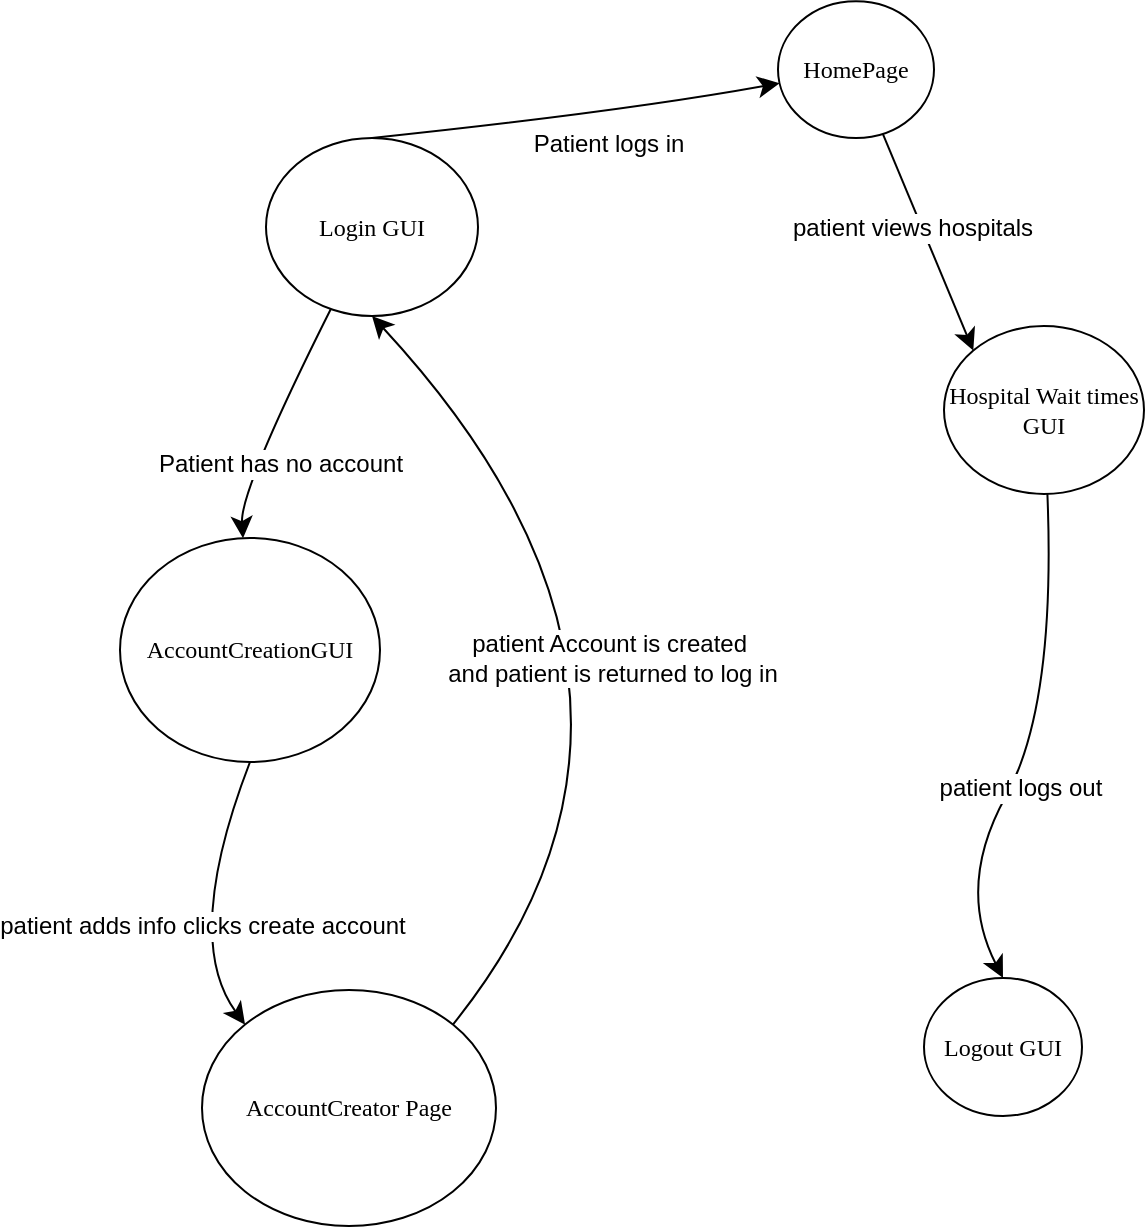 <mxfile version="24.7.17">
  <diagram name="Page-1" id="NfButQZjhZ4wamLMoBEm">
    <mxGraphModel dx="2007" dy="1230" grid="0" gridSize="10" guides="1" tooltips="1" connect="1" arrows="1" fold="1" page="0" pageScale="1" pageWidth="850" pageHeight="1100" math="0" shadow="0">
      <root>
        <mxCell id="0" />
        <mxCell id="1" parent="0" />
        <mxCell id="r2IzdM8W7e8GS-kkfY3J-1" value="" style="edgeStyle=none;curved=1;rounded=0;orthogonalLoop=1;jettySize=auto;html=1;fontSize=12;startSize=8;endSize=8;exitX=0.5;exitY=0;exitDx=0;exitDy=0;" edge="1" parent="1" source="r2IzdM8W7e8GS-kkfY3J-3" target="r2IzdM8W7e8GS-kkfY3J-8">
          <mxGeometry relative="1" as="geometry">
            <Array as="points">
              <mxPoint x="360" y="30" />
            </Array>
          </mxGeometry>
        </mxCell>
        <mxCell id="r2IzdM8W7e8GS-kkfY3J-2" value="Patient logs in" style="edgeLabel;html=1;align=center;verticalAlign=middle;resizable=0;points=[];fontSize=12;" vertex="1" connectable="0" parent="r2IzdM8W7e8GS-kkfY3J-1">
          <mxGeometry x="0.131" y="-15" relative="1" as="geometry">
            <mxPoint as="offset" />
          </mxGeometry>
        </mxCell>
        <mxCell id="r2IzdM8W7e8GS-kkfY3J-18" value="" style="edgeStyle=none;curved=1;rounded=0;orthogonalLoop=1;jettySize=auto;html=1;fontSize=12;startSize=8;endSize=8;" edge="1" parent="1" source="r2IzdM8W7e8GS-kkfY3J-3" target="r2IzdM8W7e8GS-kkfY3J-17">
          <mxGeometry relative="1" as="geometry">
            <Array as="points">
              <mxPoint x="170" y="219" />
            </Array>
          </mxGeometry>
        </mxCell>
        <mxCell id="r2IzdM8W7e8GS-kkfY3J-19" value="Patient has no account" style="edgeLabel;html=1;align=center;verticalAlign=middle;resizable=0;points=[];fontSize=12;" vertex="1" connectable="0" parent="r2IzdM8W7e8GS-kkfY3J-18">
          <mxGeometry x="0.285" y="12" relative="1" as="geometry">
            <mxPoint as="offset" />
          </mxGeometry>
        </mxCell>
        <mxCell id="r2IzdM8W7e8GS-kkfY3J-3" value="Login GUI" style="rounded=1;whiteSpace=wrap;html=1;arcSize=24;shadow=0;comic=0;labelBackgroundColor=none;fontFamily=Verdana;fontSize=12;align=center;shape=ellipse;perimeter=ellipsePerimeter;" vertex="1" parent="1">
          <mxGeometry x="183" y="43" width="106" height="89" as="geometry" />
        </mxCell>
        <mxCell id="r2IzdM8W7e8GS-kkfY3J-7" value="AccountCreator Page" style="rounded=1;whiteSpace=wrap;html=1;arcSize=24;shadow=0;comic=0;labelBackgroundColor=none;fontFamily=Verdana;fontSize=12;align=center;shape=ellipse;perimeter=ellipsePerimeter;" vertex="1" parent="1">
          <mxGeometry x="151" y="469" width="147" height="118" as="geometry" />
        </mxCell>
        <mxCell id="r2IzdM8W7e8GS-kkfY3J-23" value="" style="edgeStyle=none;curved=1;rounded=0;orthogonalLoop=1;jettySize=auto;html=1;fontSize=12;startSize=8;endSize=8;entryX=0;entryY=0;entryDx=0;entryDy=0;" edge="1" parent="1" source="r2IzdM8W7e8GS-kkfY3J-8" target="r2IzdM8W7e8GS-kkfY3J-22">
          <mxGeometry relative="1" as="geometry">
            <Array as="points" />
          </mxGeometry>
        </mxCell>
        <mxCell id="r2IzdM8W7e8GS-kkfY3J-26" value="patient views hospitals" style="edgeLabel;html=1;align=center;verticalAlign=middle;resizable=0;points=[];fontSize=12;" vertex="1" connectable="0" parent="r2IzdM8W7e8GS-kkfY3J-23">
          <mxGeometry x="-0.154" y="-4" relative="1" as="geometry">
            <mxPoint x="-1" as="offset" />
          </mxGeometry>
        </mxCell>
        <mxCell id="r2IzdM8W7e8GS-kkfY3J-8" value="HomePage" style="rounded=1;whiteSpace=wrap;html=1;arcSize=24;shadow=0;comic=0;labelBackgroundColor=none;fontFamily=Verdana;fontSize=12;align=center;shape=ellipse;perimeter=ellipsePerimeter;" vertex="1" parent="1">
          <mxGeometry x="439" y="-25.38" width="78" height="68.38" as="geometry" />
        </mxCell>
        <mxCell id="r2IzdM8W7e8GS-kkfY3J-15" value="" style="edgeStyle=none;orthogonalLoop=1;jettySize=auto;html=1;rounded=0;fontSize=12;startSize=8;endSize=8;curved=1;exitX=1;exitY=0;exitDx=0;exitDy=0;entryX=0.5;entryY=1;entryDx=0;entryDy=0;" edge="1" parent="1" source="r2IzdM8W7e8GS-kkfY3J-7" target="r2IzdM8W7e8GS-kkfY3J-3">
          <mxGeometry width="140" relative="1" as="geometry">
            <mxPoint x="460" y="360" as="sourcePoint" />
            <mxPoint x="600" y="360" as="targetPoint" />
            <Array as="points">
              <mxPoint x="410" y="320" />
            </Array>
          </mxGeometry>
        </mxCell>
        <mxCell id="r2IzdM8W7e8GS-kkfY3J-16" value="patient Account is created&amp;nbsp;&lt;div&gt;and patient is returned to log in&lt;/div&gt;" style="edgeLabel;html=1;align=center;verticalAlign=middle;resizable=0;points=[];fontSize=12;" vertex="1" connectable="0" parent="r2IzdM8W7e8GS-kkfY3J-15">
          <mxGeometry x="0.121" y="28" relative="1" as="geometry">
            <mxPoint as="offset" />
          </mxGeometry>
        </mxCell>
        <mxCell id="r2IzdM8W7e8GS-kkfY3J-17" value="AccountCreationGUI" style="rounded=1;whiteSpace=wrap;html=1;arcSize=24;shadow=0;comic=0;labelBackgroundColor=none;fontFamily=Verdana;fontSize=12;align=center;shape=ellipse;perimeter=ellipsePerimeter;" vertex="1" parent="1">
          <mxGeometry x="110" y="243" width="130" height="112" as="geometry" />
        </mxCell>
        <mxCell id="r2IzdM8W7e8GS-kkfY3J-20" value="" style="edgeStyle=none;curved=1;rounded=0;orthogonalLoop=1;jettySize=auto;html=1;fontSize=12;startSize=8;endSize=8;exitX=0.5;exitY=1;exitDx=0;exitDy=0;entryX=0;entryY=0;entryDx=0;entryDy=0;" edge="1" parent="1" source="r2IzdM8W7e8GS-kkfY3J-17" target="r2IzdM8W7e8GS-kkfY3J-7">
          <mxGeometry relative="1" as="geometry">
            <mxPoint x="211" y="411" as="sourcePoint" />
            <mxPoint x="148" y="519" as="targetPoint" />
            <Array as="points">
              <mxPoint x="141" y="443" />
            </Array>
          </mxGeometry>
        </mxCell>
        <mxCell id="r2IzdM8W7e8GS-kkfY3J-21" value="patient adds info clicks create account" style="edgeLabel;html=1;align=center;verticalAlign=middle;resizable=0;points=[];fontSize=12;" vertex="1" connectable="0" parent="r2IzdM8W7e8GS-kkfY3J-20">
          <mxGeometry x="0.285" y="12" relative="1" as="geometry">
            <mxPoint as="offset" />
          </mxGeometry>
        </mxCell>
        <mxCell id="r2IzdM8W7e8GS-kkfY3J-25" value="patient logs out" style="edgeStyle=none;curved=1;rounded=0;orthogonalLoop=1;jettySize=auto;html=1;fontSize=12;startSize=8;endSize=8;entryX=0.5;entryY=0;entryDx=0;entryDy=0;" edge="1" parent="1" source="r2IzdM8W7e8GS-kkfY3J-22" target="r2IzdM8W7e8GS-kkfY3J-24">
          <mxGeometry x="0.158" y="4" relative="1" as="geometry">
            <Array as="points">
              <mxPoint x="578" y="327" />
              <mxPoint x="528" y="417" />
            </Array>
            <mxPoint as="offset" />
          </mxGeometry>
        </mxCell>
        <mxCell id="r2IzdM8W7e8GS-kkfY3J-22" value="Hospital Wait times GUI" style="rounded=1;whiteSpace=wrap;html=1;arcSize=24;shadow=0;comic=0;labelBackgroundColor=none;fontFamily=Verdana;fontSize=12;align=center;shape=ellipse;perimeter=ellipsePerimeter;" vertex="1" parent="1">
          <mxGeometry x="522" y="137" width="100" height="84" as="geometry" />
        </mxCell>
        <mxCell id="r2IzdM8W7e8GS-kkfY3J-24" value="Logout GUI" style="rounded=1;whiteSpace=wrap;html=1;arcSize=24;shadow=0;comic=0;labelBackgroundColor=none;fontFamily=Verdana;fontSize=12;align=center;shape=ellipse;perimeter=ellipsePerimeter;" vertex="1" parent="1">
          <mxGeometry x="512" y="463" width="79" height="69" as="geometry" />
        </mxCell>
      </root>
    </mxGraphModel>
  </diagram>
</mxfile>
